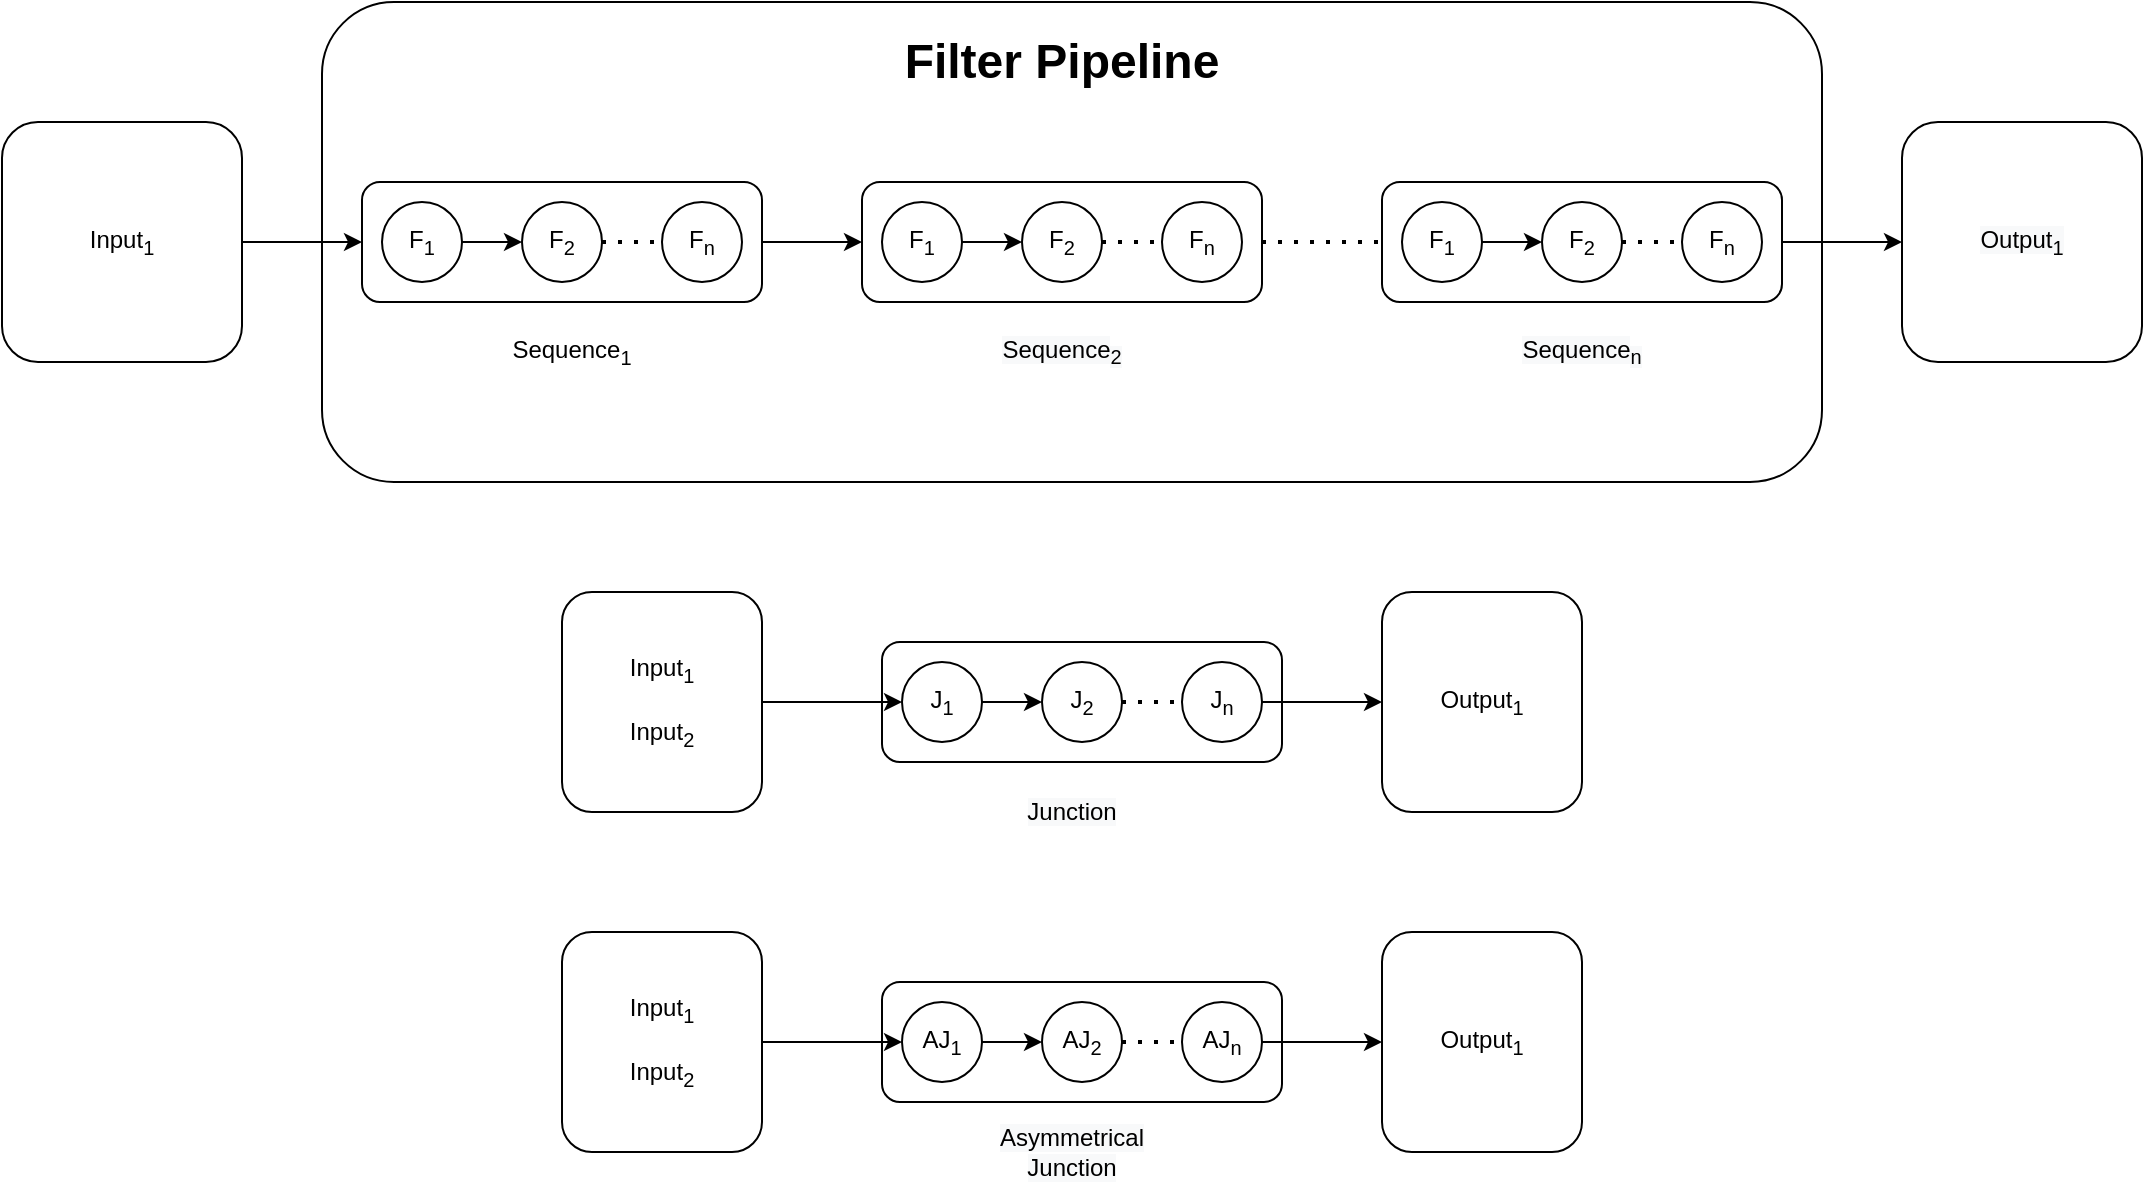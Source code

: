 <mxfile version="20.0.1" type="github">
  <diagram id="kgpKYQtTHZ0yAKxKKP6v" name="Page-1">
    <mxGraphModel dx="2168" dy="821" grid="1" gridSize="10" guides="1" tooltips="1" connect="1" arrows="1" fold="1" page="1" pageScale="1" pageWidth="850" pageHeight="1100" math="0" shadow="0">
      <root>
        <mxCell id="0" />
        <mxCell id="1" parent="0" />
        <mxCell id="4AdOSuzd5anma1P6dn2f-1" value="&lt;meta charset=&quot;utf-8&quot;&gt;&lt;span style=&quot;color: rgb(0, 0, 0); font-family: Helvetica; font-size: 12px; font-style: normal; font-variant-ligatures: normal; font-variant-caps: normal; font-weight: 400; letter-spacing: normal; orphans: 2; text-align: center; text-indent: 0px; text-transform: none; widows: 2; word-spacing: 0px; -webkit-text-stroke-width: 0px; background-color: rgb(248, 249, 250); text-decoration-thickness: initial; text-decoration-style: initial; text-decoration-color: initial; float: none; display: inline !important;&quot;&gt;Sequence&lt;/span&gt;" style="rounded=1;whiteSpace=wrap;html=1;" vertex="1" parent="1">
          <mxGeometry y="160" width="750" height="240" as="geometry" />
        </mxCell>
        <mxCell id="4AdOSuzd5anma1P6dn2f-26" value="" style="group" vertex="1" connectable="0" parent="1">
          <mxGeometry x="20" y="250" width="200" height="60" as="geometry" />
        </mxCell>
        <mxCell id="4AdOSuzd5anma1P6dn2f-11" value="" style="rounded=1;whiteSpace=wrap;html=1;" vertex="1" parent="4AdOSuzd5anma1P6dn2f-26">
          <mxGeometry width="200" height="60" as="geometry" />
        </mxCell>
        <mxCell id="4AdOSuzd5anma1P6dn2f-14" value="" style="ellipse;whiteSpace=wrap;html=1;aspect=fixed;" vertex="1" parent="4AdOSuzd5anma1P6dn2f-26">
          <mxGeometry x="10" y="10" width="40" height="40" as="geometry" />
        </mxCell>
        <mxCell id="4AdOSuzd5anma1P6dn2f-15" value="" style="ellipse;whiteSpace=wrap;html=1;aspect=fixed;" vertex="1" parent="4AdOSuzd5anma1P6dn2f-26">
          <mxGeometry x="150" y="10" width="40" height="40" as="geometry" />
        </mxCell>
        <mxCell id="4AdOSuzd5anma1P6dn2f-16" value="" style="ellipse;whiteSpace=wrap;html=1;aspect=fixed;" vertex="1" parent="4AdOSuzd5anma1P6dn2f-26">
          <mxGeometry x="80" y="10" width="40" height="40" as="geometry" />
        </mxCell>
        <mxCell id="4AdOSuzd5anma1P6dn2f-19" style="edgeStyle=orthogonalEdgeStyle;rounded=0;orthogonalLoop=1;jettySize=auto;html=1;entryX=0;entryY=0.5;entryDx=0;entryDy=0;" edge="1" parent="4AdOSuzd5anma1P6dn2f-26" source="4AdOSuzd5anma1P6dn2f-14" target="4AdOSuzd5anma1P6dn2f-16">
          <mxGeometry relative="1" as="geometry" />
        </mxCell>
        <mxCell id="4AdOSuzd5anma1P6dn2f-17" value="" style="endArrow=none;dashed=1;html=1;dashPattern=1 3;strokeWidth=2;rounded=0;" edge="1" parent="4AdOSuzd5anma1P6dn2f-26" source="4AdOSuzd5anma1P6dn2f-16" target="4AdOSuzd5anma1P6dn2f-15">
          <mxGeometry width="50" height="50" relative="1" as="geometry">
            <mxPoint x="90" y="70" as="sourcePoint" />
            <mxPoint x="140" y="20" as="targetPoint" />
          </mxGeometry>
        </mxCell>
        <mxCell id="4AdOSuzd5anma1P6dn2f-57" value="F&lt;sub&gt;1&lt;/sub&gt;" style="text;html=1;strokeColor=none;fillColor=none;align=center;verticalAlign=middle;whiteSpace=wrap;rounded=0;" vertex="1" parent="4AdOSuzd5anma1P6dn2f-26">
          <mxGeometry x="5" y="20" width="50" height="20" as="geometry" />
        </mxCell>
        <mxCell id="4AdOSuzd5anma1P6dn2f-58" value="F&lt;sub&gt;2&lt;/sub&gt;" style="text;html=1;strokeColor=none;fillColor=none;align=center;verticalAlign=middle;whiteSpace=wrap;rounded=0;" vertex="1" parent="4AdOSuzd5anma1P6dn2f-26">
          <mxGeometry x="75" y="20" width="50" height="20" as="geometry" />
        </mxCell>
        <mxCell id="4AdOSuzd5anma1P6dn2f-59" value="F&lt;sub&gt;n&lt;/sub&gt;" style="text;html=1;strokeColor=none;fillColor=none;align=center;verticalAlign=middle;whiteSpace=wrap;rounded=0;" vertex="1" parent="4AdOSuzd5anma1P6dn2f-26">
          <mxGeometry x="145" y="20" width="50" height="20" as="geometry" />
        </mxCell>
        <mxCell id="4AdOSuzd5anma1P6dn2f-48" style="edgeStyle=orthogonalEdgeStyle;rounded=0;orthogonalLoop=1;jettySize=auto;html=1;exitX=1;exitY=0.5;exitDx=0;exitDy=0;entryX=0;entryY=0.5;entryDx=0;entryDy=0;" edge="1" parent="1" source="4AdOSuzd5anma1P6dn2f-27" target="4AdOSuzd5anma1P6dn2f-47">
          <mxGeometry relative="1" as="geometry" />
        </mxCell>
        <mxCell id="4AdOSuzd5anma1P6dn2f-27" value="" style="rounded=1;whiteSpace=wrap;html=1;" vertex="1" parent="1">
          <mxGeometry x="530" y="250" width="200" height="60" as="geometry" />
        </mxCell>
        <mxCell id="4AdOSuzd5anma1P6dn2f-28" style="edgeStyle=orthogonalEdgeStyle;rounded=0;orthogonalLoop=1;jettySize=auto;html=1;entryX=0;entryY=0.5;entryDx=0;entryDy=0;" edge="1" parent="1" source="4AdOSuzd5anma1P6dn2f-29" target="4AdOSuzd5anma1P6dn2f-31">
          <mxGeometry relative="1" as="geometry" />
        </mxCell>
        <mxCell id="4AdOSuzd5anma1P6dn2f-29" value="" style="ellipse;whiteSpace=wrap;html=1;aspect=fixed;" vertex="1" parent="1">
          <mxGeometry x="540" y="260" width="40" height="40" as="geometry" />
        </mxCell>
        <mxCell id="4AdOSuzd5anma1P6dn2f-30" value="" style="ellipse;whiteSpace=wrap;html=1;aspect=fixed;" vertex="1" parent="1">
          <mxGeometry x="680" y="260" width="40" height="40" as="geometry" />
        </mxCell>
        <mxCell id="4AdOSuzd5anma1P6dn2f-31" value="" style="ellipse;whiteSpace=wrap;html=1;aspect=fixed;" vertex="1" parent="1">
          <mxGeometry x="610" y="260" width="40" height="40" as="geometry" />
        </mxCell>
        <mxCell id="4AdOSuzd5anma1P6dn2f-32" value="" style="endArrow=none;dashed=1;html=1;dashPattern=1 3;strokeWidth=2;rounded=0;" edge="1" parent="1" source="4AdOSuzd5anma1P6dn2f-31" target="4AdOSuzd5anma1P6dn2f-30">
          <mxGeometry width="50" height="50" relative="1" as="geometry">
            <mxPoint x="620" y="320" as="sourcePoint" />
            <mxPoint x="670" y="270" as="targetPoint" />
          </mxGeometry>
        </mxCell>
        <mxCell id="4AdOSuzd5anma1P6dn2f-33" value="" style="group" vertex="1" connectable="0" parent="1">
          <mxGeometry x="270" y="250" width="200" height="60" as="geometry" />
        </mxCell>
        <mxCell id="4AdOSuzd5anma1P6dn2f-34" value="" style="rounded=1;whiteSpace=wrap;html=1;" vertex="1" parent="4AdOSuzd5anma1P6dn2f-33">
          <mxGeometry width="200" height="60" as="geometry" />
        </mxCell>
        <mxCell id="4AdOSuzd5anma1P6dn2f-35" value="" style="ellipse;whiteSpace=wrap;html=1;aspect=fixed;" vertex="1" parent="4AdOSuzd5anma1P6dn2f-33">
          <mxGeometry x="10" y="10" width="40" height="40" as="geometry" />
        </mxCell>
        <mxCell id="4AdOSuzd5anma1P6dn2f-36" value="" style="ellipse;whiteSpace=wrap;html=1;aspect=fixed;" vertex="1" parent="4AdOSuzd5anma1P6dn2f-33">
          <mxGeometry x="150" y="10" width="40" height="40" as="geometry" />
        </mxCell>
        <mxCell id="4AdOSuzd5anma1P6dn2f-37" value="" style="ellipse;whiteSpace=wrap;html=1;aspect=fixed;" vertex="1" parent="4AdOSuzd5anma1P6dn2f-33">
          <mxGeometry x="80" y="10" width="40" height="40" as="geometry" />
        </mxCell>
        <mxCell id="4AdOSuzd5anma1P6dn2f-38" style="edgeStyle=orthogonalEdgeStyle;rounded=0;orthogonalLoop=1;jettySize=auto;html=1;entryX=0;entryY=0.5;entryDx=0;entryDy=0;" edge="1" parent="4AdOSuzd5anma1P6dn2f-33" source="4AdOSuzd5anma1P6dn2f-35" target="4AdOSuzd5anma1P6dn2f-37">
          <mxGeometry relative="1" as="geometry" />
        </mxCell>
        <mxCell id="4AdOSuzd5anma1P6dn2f-39" value="" style="endArrow=none;dashed=1;html=1;dashPattern=1 3;strokeWidth=2;rounded=0;" edge="1" parent="4AdOSuzd5anma1P6dn2f-33" source="4AdOSuzd5anma1P6dn2f-37" target="4AdOSuzd5anma1P6dn2f-36">
          <mxGeometry width="50" height="50" relative="1" as="geometry">
            <mxPoint x="90" y="70" as="sourcePoint" />
            <mxPoint x="140" y="20" as="targetPoint" />
          </mxGeometry>
        </mxCell>
        <mxCell id="4AdOSuzd5anma1P6dn2f-73" value="F&lt;sub&gt;1&lt;/sub&gt;" style="text;html=1;strokeColor=none;fillColor=none;align=center;verticalAlign=middle;whiteSpace=wrap;rounded=0;" vertex="1" parent="4AdOSuzd5anma1P6dn2f-33">
          <mxGeometry x="5" y="20" width="50" height="20" as="geometry" />
        </mxCell>
        <mxCell id="4AdOSuzd5anma1P6dn2f-85" value="F&lt;sub&gt;2&lt;/sub&gt;" style="text;html=1;strokeColor=none;fillColor=none;align=center;verticalAlign=middle;whiteSpace=wrap;rounded=0;" vertex="1" parent="4AdOSuzd5anma1P6dn2f-33">
          <mxGeometry x="75" y="20" width="50" height="20" as="geometry" />
        </mxCell>
        <mxCell id="4AdOSuzd5anma1P6dn2f-87" value="F&lt;sub&gt;n&lt;/sub&gt;" style="text;html=1;strokeColor=none;fillColor=none;align=center;verticalAlign=middle;whiteSpace=wrap;rounded=0;" vertex="1" parent="4AdOSuzd5anma1P6dn2f-33">
          <mxGeometry x="145" y="20" width="50" height="20" as="geometry" />
        </mxCell>
        <mxCell id="4AdOSuzd5anma1P6dn2f-40" style="edgeStyle=orthogonalEdgeStyle;rounded=0;orthogonalLoop=1;jettySize=auto;html=1;entryX=0;entryY=0.5;entryDx=0;entryDy=0;" edge="1" parent="1" source="4AdOSuzd5anma1P6dn2f-11" target="4AdOSuzd5anma1P6dn2f-34">
          <mxGeometry relative="1" as="geometry" />
        </mxCell>
        <mxCell id="4AdOSuzd5anma1P6dn2f-41" value="" style="endArrow=none;dashed=1;html=1;dashPattern=1 3;strokeWidth=2;rounded=0;entryX=0;entryY=0.5;entryDx=0;entryDy=0;exitX=1;exitY=0.5;exitDx=0;exitDy=0;" edge="1" parent="1" source="4AdOSuzd5anma1P6dn2f-34" target="4AdOSuzd5anma1P6dn2f-27">
          <mxGeometry width="50" height="50" relative="1" as="geometry">
            <mxPoint x="380" y="300" as="sourcePoint" />
            <mxPoint x="430" y="250" as="targetPoint" />
          </mxGeometry>
        </mxCell>
        <mxCell id="4AdOSuzd5anma1P6dn2f-49" style="edgeStyle=orthogonalEdgeStyle;rounded=0;orthogonalLoop=1;jettySize=auto;html=1;exitX=1;exitY=0.5;exitDx=0;exitDy=0;entryX=0;entryY=0.5;entryDx=0;entryDy=0;" edge="1" parent="1" source="4AdOSuzd5anma1P6dn2f-44" target="4AdOSuzd5anma1P6dn2f-11">
          <mxGeometry relative="1" as="geometry" />
        </mxCell>
        <mxCell id="4AdOSuzd5anma1P6dn2f-44" value="Input&lt;sub&gt;1&lt;/sub&gt;" style="rounded=1;whiteSpace=wrap;html=1;" vertex="1" parent="1">
          <mxGeometry x="-160" y="220" width="120" height="120" as="geometry" />
        </mxCell>
        <mxCell id="4AdOSuzd5anma1P6dn2f-47" value="&lt;span style=&quot;color: rgb(0, 0, 0); font-family: Helvetica; font-size: 12px; font-style: normal; font-variant-ligatures: normal; font-variant-caps: normal; font-weight: 400; letter-spacing: normal; orphans: 2; text-align: center; text-indent: 0px; text-transform: none; widows: 2; word-spacing: 0px; -webkit-text-stroke-width: 0px; background-color: rgb(248, 249, 250); text-decoration-thickness: initial; text-decoration-style: initial; text-decoration-color: initial; float: none; display: inline !important;&quot;&gt;Output&lt;sub&gt;1&lt;/sub&gt;&lt;/span&gt;" style="rounded=1;whiteSpace=wrap;html=1;" vertex="1" parent="1">
          <mxGeometry x="790" y="220" width="120" height="120" as="geometry" />
        </mxCell>
        <mxCell id="4AdOSuzd5anma1P6dn2f-51" value="&lt;h1&gt;Filter Pipeline&lt;/h1&gt;" style="text;html=1;strokeColor=none;fillColor=none;spacing=5;spacingTop=-20;whiteSpace=wrap;overflow=hidden;rounded=0;align=center;" vertex="1" parent="1">
          <mxGeometry x="275" y="170" width="190" height="40" as="geometry" />
        </mxCell>
        <mxCell id="4AdOSuzd5anma1P6dn2f-52" value="&lt;span style=&quot;color: rgb(0, 0, 0); font-family: Helvetica; font-size: 12px; font-style: normal; font-variant-ligatures: normal; font-variant-caps: normal; font-weight: 400; letter-spacing: normal; orphans: 2; text-align: center; text-indent: 0px; text-transform: none; widows: 2; word-spacing: 0px; -webkit-text-stroke-width: 0px; background-color: rgb(248, 249, 250); text-decoration-thickness: initial; text-decoration-style: initial; text-decoration-color: initial; float: none; display: inline !important;&quot;&gt;Sequence&lt;/span&gt;&lt;sub style=&quot;color: rgb(0, 0, 0); font-family: Helvetica; font-style: normal; font-variant-ligatures: normal; font-variant-caps: normal; font-weight: 400; letter-spacing: normal; orphans: 2; text-align: center; text-indent: 0px; text-transform: none; widows: 2; word-spacing: 0px; -webkit-text-stroke-width: 0px; background-color: rgb(248, 249, 250); text-decoration-thickness: initial; text-decoration-style: initial; text-decoration-color: initial;&quot;&gt;2&lt;/sub&gt;" style="text;html=1;strokeColor=none;fillColor=none;align=center;verticalAlign=middle;whiteSpace=wrap;rounded=0;" vertex="1" parent="1">
          <mxGeometry x="340" y="320" width="60" height="30" as="geometry" />
        </mxCell>
        <mxCell id="4AdOSuzd5anma1P6dn2f-53" value="Sequence&lt;sub&gt;1&lt;/sub&gt;" style="text;html=1;strokeColor=none;fillColor=none;align=center;verticalAlign=middle;whiteSpace=wrap;rounded=0;" vertex="1" parent="1">
          <mxGeometry x="90" y="320" width="70" height="30" as="geometry" />
        </mxCell>
        <mxCell id="4AdOSuzd5anma1P6dn2f-55" value="&lt;span style=&quot;color: rgb(0, 0, 0); font-family: Helvetica; font-size: 12px; font-style: normal; font-variant-ligatures: normal; font-variant-caps: normal; font-weight: 400; letter-spacing: normal; orphans: 2; text-align: center; text-indent: 0px; text-transform: none; widows: 2; word-spacing: 0px; -webkit-text-stroke-width: 0px; background-color: rgb(248, 249, 250); text-decoration-thickness: initial; text-decoration-style: initial; text-decoration-color: initial; float: none; display: inline !important;&quot;&gt;Sequence&lt;/span&gt;&lt;sub style=&quot;color: rgb(0, 0, 0); font-family: Helvetica; font-style: normal; font-variant-ligatures: normal; font-variant-caps: normal; font-weight: 400; letter-spacing: normal; orphans: 2; text-align: center; text-indent: 0px; text-transform: none; widows: 2; word-spacing: 0px; -webkit-text-stroke-width: 0px; background-color: rgb(248, 249, 250); text-decoration-thickness: initial; text-decoration-style: initial; text-decoration-color: initial;&quot;&gt;n&lt;/sub&gt;" style="text;html=1;strokeColor=none;fillColor=none;align=center;verticalAlign=middle;whiteSpace=wrap;rounded=0;" vertex="1" parent="1">
          <mxGeometry x="600" y="320" width="60" height="30" as="geometry" />
        </mxCell>
        <mxCell id="4AdOSuzd5anma1P6dn2f-63" value="&lt;span style=&quot;color: rgba(0, 0, 0, 0); font-family: monospace; font-size: 0px; text-align: start;&quot;&gt;%3CmxGraphModel%3E%3Croot%3E%3CmxCell%20id%3D%220%22%2F%3E%3CmxCell%20id%3D%221%22%20parent%3D%220%22%2F%3E%3CmxCell%20id%3D%222%22%20value%3D%22F%26lt%3Bsub%26gt%3B1%26lt%3B%2Fsub%26gt%3B%22%20style%3D%22text%3Bhtml%3D1%3BstrokeColor%3Dnone%3BfillColor%3Dnone%3Balign%3Dcenter%3BverticalAlign%3Dmiddle%3BwhiteSpace%3Dwrap%3Brounded%3D0%3B%22%20vertex%3D%221%22%20parent%3D%221%22%3E%3CmxGeometry%20x%3D%2225%22%20y%3D%22270%22%20width%3D%2250%22%20height%3D%2220%22%20as%3D%22geometry%22%2F%3E%3C%2FmxCell%3E%3CmxCell%20id%3D%223%22%20value%3D%22F%26lt%3Bsub%26gt%3B2%26lt%3B%2Fsub%26gt%3B%22%20style%3D%22text%3Bhtml%3D1%3BstrokeColor%3Dnone%3BfillColor%3Dnone%3Balign%3Dcenter%3BverticalAlign%3Dmiddle%3BwhiteSpace%3Dwrap%3Brounded%3D0%3B%22%20vertex%3D%221%22%20parent%3D%221%22%3E%3CmxGeometry%20x%3D%2295%22%20y%3D%22270%22%20width%3D%2250%22%20height%3D%2220%22%20as%3D%22geometry%22%2F%3E%3C%2FmxCell%3E%3CmxCell%20id%3D%224%22%20value%3D%22F%26lt%3Bsub%26gt%3Bn%26lt%3B%2Fsub%26gt%3B%22%20style%3D%22text%3Bhtml%3D1%3BstrokeColor%3Dnone%3BfillColor%3Dnone%3Balign%3Dcenter%3BverticalAlign%3Dmiddle%3BwhiteSpace%3Dwrap%3Brounded%3D0%3B%22%20vertex%3D%221%22%20parent%3D%221%22%3E%3CmxGeometry%20x%3D%22165%22%20y%3D%22270%22%20width%3D%2250%22%20height%3D%2220%22%20as%3D%22geometry%22%2F%3E%3C%2FmxCell%3E%3C%2Froot%3E%3C%2FmxGraphModel%3E&lt;/span&gt;" style="text;html=1;align=center;verticalAlign=middle;resizable=0;points=[];autosize=1;strokeColor=none;fillColor=none;" vertex="1" parent="1">
          <mxGeometry x="210" y="440" width="20" height="20" as="geometry" />
        </mxCell>
        <mxCell id="4AdOSuzd5anma1P6dn2f-74" value="F&lt;sub&gt;1&lt;/sub&gt;" style="text;html=1;strokeColor=none;fillColor=none;align=center;verticalAlign=middle;whiteSpace=wrap;rounded=0;" vertex="1" parent="1">
          <mxGeometry x="535" y="270" width="50" height="20" as="geometry" />
        </mxCell>
        <mxCell id="4AdOSuzd5anma1P6dn2f-86" value="F&lt;sub&gt;2&lt;/sub&gt;" style="text;html=1;strokeColor=none;fillColor=none;align=center;verticalAlign=middle;whiteSpace=wrap;rounded=0;" vertex="1" parent="1">
          <mxGeometry x="605" y="270" width="50" height="20" as="geometry" />
        </mxCell>
        <mxCell id="4AdOSuzd5anma1P6dn2f-88" value="F&lt;sub&gt;n&lt;/sub&gt;" style="text;html=1;strokeColor=none;fillColor=none;align=center;verticalAlign=middle;whiteSpace=wrap;rounded=0;" vertex="1" parent="1">
          <mxGeometry x="675" y="270" width="50" height="20" as="geometry" />
        </mxCell>
        <mxCell id="4AdOSuzd5anma1P6dn2f-128" value="" style="group" vertex="1" connectable="0" parent="1">
          <mxGeometry x="280" y="480" width="235" height="100" as="geometry" />
        </mxCell>
        <mxCell id="4AdOSuzd5anma1P6dn2f-129" value="" style="rounded=1;whiteSpace=wrap;html=1;" vertex="1" parent="4AdOSuzd5anma1P6dn2f-128">
          <mxGeometry width="200" height="60" as="geometry" />
        </mxCell>
        <mxCell id="4AdOSuzd5anma1P6dn2f-130" value="" style="ellipse;whiteSpace=wrap;html=1;aspect=fixed;" vertex="1" parent="4AdOSuzd5anma1P6dn2f-128">
          <mxGeometry x="10" y="10" width="40" height="40" as="geometry" />
        </mxCell>
        <mxCell id="4AdOSuzd5anma1P6dn2f-131" value="" style="ellipse;whiteSpace=wrap;html=1;aspect=fixed;" vertex="1" parent="4AdOSuzd5anma1P6dn2f-128">
          <mxGeometry x="150" y="10" width="40" height="40" as="geometry" />
        </mxCell>
        <mxCell id="4AdOSuzd5anma1P6dn2f-132" value="" style="ellipse;whiteSpace=wrap;html=1;aspect=fixed;" vertex="1" parent="4AdOSuzd5anma1P6dn2f-128">
          <mxGeometry x="80" y="10" width="40" height="40" as="geometry" />
        </mxCell>
        <mxCell id="4AdOSuzd5anma1P6dn2f-133" style="edgeStyle=orthogonalEdgeStyle;rounded=0;orthogonalLoop=1;jettySize=auto;html=1;entryX=0;entryY=0.5;entryDx=0;entryDy=0;" edge="1" parent="4AdOSuzd5anma1P6dn2f-128" source="4AdOSuzd5anma1P6dn2f-130" target="4AdOSuzd5anma1P6dn2f-132">
          <mxGeometry relative="1" as="geometry" />
        </mxCell>
        <mxCell id="4AdOSuzd5anma1P6dn2f-134" value="" style="endArrow=none;dashed=1;html=1;dashPattern=1 3;strokeWidth=2;rounded=0;" edge="1" parent="4AdOSuzd5anma1P6dn2f-128" source="4AdOSuzd5anma1P6dn2f-132" target="4AdOSuzd5anma1P6dn2f-131">
          <mxGeometry width="50" height="50" relative="1" as="geometry">
            <mxPoint x="90" y="70" as="sourcePoint" />
            <mxPoint x="140" y="20" as="targetPoint" />
          </mxGeometry>
        </mxCell>
        <mxCell id="4AdOSuzd5anma1P6dn2f-135" value="J&lt;sub&gt;1&lt;/sub&gt;" style="text;html=1;strokeColor=none;fillColor=none;align=center;verticalAlign=middle;whiteSpace=wrap;rounded=0;" vertex="1" parent="4AdOSuzd5anma1P6dn2f-128">
          <mxGeometry x="5" y="20" width="50" height="20" as="geometry" />
        </mxCell>
        <mxCell id="4AdOSuzd5anma1P6dn2f-136" value="J&lt;sub&gt;2&lt;/sub&gt;" style="text;html=1;strokeColor=none;fillColor=none;align=center;verticalAlign=middle;whiteSpace=wrap;rounded=0;" vertex="1" parent="4AdOSuzd5anma1P6dn2f-128">
          <mxGeometry x="75" y="20" width="50" height="20" as="geometry" />
        </mxCell>
        <mxCell id="4AdOSuzd5anma1P6dn2f-137" value="J&lt;sub&gt;n&lt;/sub&gt;" style="text;html=1;strokeColor=none;fillColor=none;align=center;verticalAlign=middle;whiteSpace=wrap;rounded=0;" vertex="1" parent="4AdOSuzd5anma1P6dn2f-128">
          <mxGeometry x="145" y="20" width="50" height="20" as="geometry" />
        </mxCell>
        <mxCell id="4AdOSuzd5anma1P6dn2f-138" value="&lt;span style=&quot;color: rgb(0, 0, 0); font-family: Helvetica; font-size: 12px; font-style: normal; font-variant-ligatures: normal; font-variant-caps: normal; font-weight: 400; letter-spacing: normal; orphans: 2; text-align: center; text-indent: 0px; text-transform: none; widows: 2; word-spacing: 0px; -webkit-text-stroke-width: 0px; background-color: rgb(248, 249, 250); text-decoration-thickness: initial; text-decoration-style: initial; text-decoration-color: initial; float: none; display: inline !important;&quot;&gt;Junction&lt;/span&gt;" style="text;html=1;strokeColor=none;fillColor=none;align=center;verticalAlign=middle;whiteSpace=wrap;rounded=0;" vertex="1" parent="1">
          <mxGeometry x="345" y="550" width="60" height="30" as="geometry" />
        </mxCell>
        <mxCell id="4AdOSuzd5anma1P6dn2f-141" style="edgeStyle=orthogonalEdgeStyle;rounded=0;orthogonalLoop=1;jettySize=auto;html=1;exitX=1;exitY=0.5;exitDx=0;exitDy=0;entryX=0;entryY=0.5;entryDx=0;entryDy=0;" edge="1" parent="1" source="4AdOSuzd5anma1P6dn2f-139" target="4AdOSuzd5anma1P6dn2f-130">
          <mxGeometry relative="1" as="geometry">
            <mxPoint x="240" y="515" as="targetPoint" />
          </mxGeometry>
        </mxCell>
        <mxCell id="4AdOSuzd5anma1P6dn2f-139" value="Input&lt;sub&gt;1&lt;/sub&gt;&lt;br&gt;&lt;br&gt;Input&lt;sub&gt;2&lt;/sub&gt;" style="rounded=1;whiteSpace=wrap;html=1;" vertex="1" parent="1">
          <mxGeometry x="120" y="455" width="100" height="110" as="geometry" />
        </mxCell>
        <mxCell id="4AdOSuzd5anma1P6dn2f-140" value="Output&lt;sub&gt;1&lt;/sub&gt;" style="rounded=1;whiteSpace=wrap;html=1;" vertex="1" parent="1">
          <mxGeometry x="530" y="455" width="100" height="110" as="geometry" />
        </mxCell>
        <mxCell id="4AdOSuzd5anma1P6dn2f-142" style="edgeStyle=orthogonalEdgeStyle;rounded=0;orthogonalLoop=1;jettySize=auto;html=1;exitX=1;exitY=0.5;exitDx=0;exitDy=0;entryX=0;entryY=0.5;entryDx=0;entryDy=0;" edge="1" parent="1" source="4AdOSuzd5anma1P6dn2f-131" target="4AdOSuzd5anma1P6dn2f-140">
          <mxGeometry relative="1" as="geometry" />
        </mxCell>
        <mxCell id="4AdOSuzd5anma1P6dn2f-158" value="&lt;span style=&quot;color: rgba(0, 0, 0, 0); font-family: monospace; font-size: 0px; text-align: start;&quot;&gt;%3CmxGraphModel%3E%3Croot%3E%3CmxCell%20id%3D%220%22%2F%3E%3CmxCell%20id%3D%221%22%20parent%3D%220%22%2F%3E%3CmxCell%20id%3D%222%22%20value%3D%22F%26lt%3Bsub%26gt%3B1%26lt%3B%2Fsub%26gt%3B%22%20style%3D%22text%3Bhtml%3D1%3BstrokeColor%3Dnone%3BfillColor%3Dnone%3Balign%3Dcenter%3BverticalAlign%3Dmiddle%3BwhiteSpace%3Dwrap%3Brounded%3D0%3B%22%20vertex%3D%221%22%20parent%3D%221%22%3E%3CmxGeometry%20x%3D%2225%22%20y%3D%22270%22%20width%3D%2250%22%20height%3D%2220%22%20as%3D%22geometry%22%2F%3E%3C%2FmxCell%3E%3CmxCell%20id%3D%223%22%20value%3D%22F%26lt%3Bsub%26gt%3B2%26lt%3B%2Fsub%26gt%3B%22%20style%3D%22text%3Bhtml%3D1%3BstrokeColor%3Dnone%3BfillColor%3Dnone%3Balign%3Dcenter%3BverticalAlign%3Dmiddle%3BwhiteSpace%3Dwrap%3Brounded%3D0%3B%22%20vertex%3D%221%22%20parent%3D%221%22%3E%3CmxGeometry%20x%3D%2295%22%20y%3D%22270%22%20width%3D%2250%22%20height%3D%2220%22%20as%3D%22geometry%22%2F%3E%3C%2FmxCell%3E%3CmxCell%20id%3D%224%22%20value%3D%22F%26lt%3Bsub%26gt%3Bn%26lt%3B%2Fsub%26gt%3B%22%20style%3D%22text%3Bhtml%3D1%3BstrokeColor%3Dnone%3BfillColor%3Dnone%3Balign%3Dcenter%3BverticalAlign%3Dmiddle%3BwhiteSpace%3Dwrap%3Brounded%3D0%3B%22%20vertex%3D%221%22%20parent%3D%221%22%3E%3CmxGeometry%20x%3D%22165%22%20y%3D%22270%22%20width%3D%2250%22%20height%3D%2220%22%20as%3D%22geometry%22%2F%3E%3C%2FmxCell%3E%3C%2Froot%3E%3C%2FmxGraphModel%3E&lt;/span&gt;" style="text;html=1;align=center;verticalAlign=middle;resizable=0;points=[];autosize=1;strokeColor=none;fillColor=none;" vertex="1" parent="1">
          <mxGeometry x="210" y="610" width="20" height="20" as="geometry" />
        </mxCell>
        <mxCell id="4AdOSuzd5anma1P6dn2f-159" value="" style="group" vertex="1" connectable="0" parent="1">
          <mxGeometry x="280" y="650" width="235" height="100" as="geometry" />
        </mxCell>
        <mxCell id="4AdOSuzd5anma1P6dn2f-160" value="" style="rounded=1;whiteSpace=wrap;html=1;" vertex="1" parent="4AdOSuzd5anma1P6dn2f-159">
          <mxGeometry width="200" height="60" as="geometry" />
        </mxCell>
        <mxCell id="4AdOSuzd5anma1P6dn2f-161" value="" style="ellipse;whiteSpace=wrap;html=1;aspect=fixed;" vertex="1" parent="4AdOSuzd5anma1P6dn2f-159">
          <mxGeometry x="10" y="10" width="40" height="40" as="geometry" />
        </mxCell>
        <mxCell id="4AdOSuzd5anma1P6dn2f-162" value="" style="ellipse;whiteSpace=wrap;html=1;aspect=fixed;" vertex="1" parent="4AdOSuzd5anma1P6dn2f-159">
          <mxGeometry x="150" y="10" width="40" height="40" as="geometry" />
        </mxCell>
        <mxCell id="4AdOSuzd5anma1P6dn2f-163" value="" style="ellipse;whiteSpace=wrap;html=1;aspect=fixed;" vertex="1" parent="4AdOSuzd5anma1P6dn2f-159">
          <mxGeometry x="80" y="10" width="40" height="40" as="geometry" />
        </mxCell>
        <mxCell id="4AdOSuzd5anma1P6dn2f-164" style="edgeStyle=orthogonalEdgeStyle;rounded=0;orthogonalLoop=1;jettySize=auto;html=1;entryX=0;entryY=0.5;entryDx=0;entryDy=0;" edge="1" parent="4AdOSuzd5anma1P6dn2f-159" source="4AdOSuzd5anma1P6dn2f-161" target="4AdOSuzd5anma1P6dn2f-163">
          <mxGeometry relative="1" as="geometry" />
        </mxCell>
        <mxCell id="4AdOSuzd5anma1P6dn2f-165" value="" style="endArrow=none;dashed=1;html=1;dashPattern=1 3;strokeWidth=2;rounded=0;" edge="1" parent="4AdOSuzd5anma1P6dn2f-159" source="4AdOSuzd5anma1P6dn2f-163" target="4AdOSuzd5anma1P6dn2f-162">
          <mxGeometry width="50" height="50" relative="1" as="geometry">
            <mxPoint x="90" y="70" as="sourcePoint" />
            <mxPoint x="140" y="20" as="targetPoint" />
          </mxGeometry>
        </mxCell>
        <mxCell id="4AdOSuzd5anma1P6dn2f-166" value="AJ&lt;sub&gt;1&lt;/sub&gt;" style="text;html=1;strokeColor=none;fillColor=none;align=center;verticalAlign=middle;whiteSpace=wrap;rounded=0;" vertex="1" parent="4AdOSuzd5anma1P6dn2f-159">
          <mxGeometry x="5" y="20" width="50" height="20" as="geometry" />
        </mxCell>
        <mxCell id="4AdOSuzd5anma1P6dn2f-167" value="AJ&lt;sub&gt;2&lt;/sub&gt;" style="text;html=1;strokeColor=none;fillColor=none;align=center;verticalAlign=middle;whiteSpace=wrap;rounded=0;" vertex="1" parent="4AdOSuzd5anma1P6dn2f-159">
          <mxGeometry x="75" y="20" width="50" height="20" as="geometry" />
        </mxCell>
        <mxCell id="4AdOSuzd5anma1P6dn2f-168" value="AJ&lt;sub&gt;n&lt;/sub&gt;" style="text;html=1;strokeColor=none;fillColor=none;align=center;verticalAlign=middle;whiteSpace=wrap;rounded=0;" vertex="1" parent="4AdOSuzd5anma1P6dn2f-159">
          <mxGeometry x="145" y="20" width="50" height="20" as="geometry" />
        </mxCell>
        <mxCell id="4AdOSuzd5anma1P6dn2f-169" value="&lt;span style=&quot;color: rgb(0, 0, 0); font-family: Helvetica; font-size: 12px; font-style: normal; font-variant-ligatures: normal; font-variant-caps: normal; font-weight: 400; letter-spacing: normal; orphans: 2; text-indent: 0px; text-transform: none; widows: 2; word-spacing: 0px; -webkit-text-stroke-width: 0px; background-color: rgb(248, 249, 250); text-decoration-thickness: initial; text-decoration-style: initial; text-decoration-color: initial; float: none; display: inline !important;&quot;&gt;Asymmetrical Junction&lt;/span&gt;" style="text;html=1;strokeColor=none;fillColor=none;align=center;verticalAlign=middle;whiteSpace=wrap;rounded=0;" vertex="1" parent="1">
          <mxGeometry x="345" y="720" width="60" height="30" as="geometry" />
        </mxCell>
        <mxCell id="4AdOSuzd5anma1P6dn2f-170" style="edgeStyle=orthogonalEdgeStyle;rounded=0;orthogonalLoop=1;jettySize=auto;html=1;exitX=1;exitY=0.5;exitDx=0;exitDy=0;entryX=0;entryY=0.5;entryDx=0;entryDy=0;" edge="1" parent="1" source="4AdOSuzd5anma1P6dn2f-171" target="4AdOSuzd5anma1P6dn2f-161">
          <mxGeometry relative="1" as="geometry">
            <mxPoint x="240" y="685" as="targetPoint" />
          </mxGeometry>
        </mxCell>
        <mxCell id="4AdOSuzd5anma1P6dn2f-171" value="Input&lt;sub&gt;1&lt;/sub&gt;&lt;br&gt;&lt;br&gt;Input&lt;sub&gt;2&lt;/sub&gt;" style="rounded=1;whiteSpace=wrap;html=1;" vertex="1" parent="1">
          <mxGeometry x="120" y="625" width="100" height="110" as="geometry" />
        </mxCell>
        <mxCell id="4AdOSuzd5anma1P6dn2f-172" value="Output&lt;sub&gt;1&lt;/sub&gt;" style="rounded=1;whiteSpace=wrap;html=1;" vertex="1" parent="1">
          <mxGeometry x="530" y="625" width="100" height="110" as="geometry" />
        </mxCell>
        <mxCell id="4AdOSuzd5anma1P6dn2f-173" style="edgeStyle=orthogonalEdgeStyle;rounded=0;orthogonalLoop=1;jettySize=auto;html=1;exitX=1;exitY=0.5;exitDx=0;exitDy=0;entryX=0;entryY=0.5;entryDx=0;entryDy=0;" edge="1" parent="1" source="4AdOSuzd5anma1P6dn2f-162" target="4AdOSuzd5anma1P6dn2f-172">
          <mxGeometry relative="1" as="geometry" />
        </mxCell>
      </root>
    </mxGraphModel>
  </diagram>
</mxfile>
